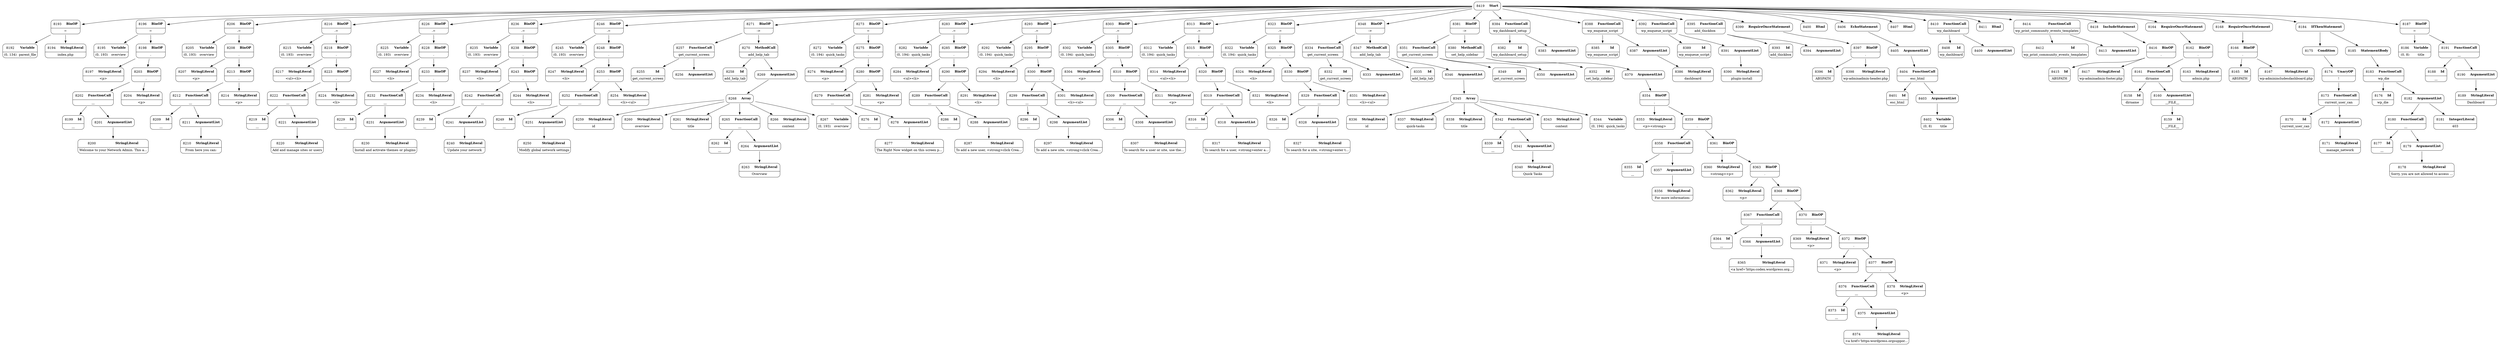digraph ast {
node [shape=none];
8192 [label=<<TABLE border='1' cellspacing='0' cellpadding='10' style='rounded' ><TR><TD border='0'>8192</TD><TD border='0'><B>Variable</B></TD></TR><HR/><TR><TD border='0' cellpadding='5'>(0, 134)</TD><TD border='0' cellpadding='5'>parent_file</TD></TR></TABLE>>];
8193 [label=<<TABLE border='1' cellspacing='0' cellpadding='10' style='rounded' ><TR><TD border='0'>8193</TD><TD border='0'><B>BinOP</B></TD></TR><HR/><TR><TD border='0' cellpadding='5' colspan='2'>=</TD></TR></TABLE>>];
8193 -> 8192 [weight=2];
8193 -> 8194 [weight=2];
8194 [label=<<TABLE border='1' cellspacing='0' cellpadding='10' style='rounded' ><TR><TD border='0'>8194</TD><TD border='0'><B>StringLiteral</B></TD></TR><HR/><TR><TD border='0' cellpadding='5' colspan='2'>index.php</TD></TR></TABLE>>];
8195 [label=<<TABLE border='1' cellspacing='0' cellpadding='10' style='rounded' ><TR><TD border='0'>8195</TD><TD border='0'><B>Variable</B></TD></TR><HR/><TR><TD border='0' cellpadding='5'>(0, 193)</TD><TD border='0' cellpadding='5'>overview</TD></TR></TABLE>>];
8196 [label=<<TABLE border='1' cellspacing='0' cellpadding='10' style='rounded' ><TR><TD border='0'>8196</TD><TD border='0'><B>BinOP</B></TD></TR><HR/><TR><TD border='0' cellpadding='5' colspan='2'>=</TD></TR></TABLE>>];
8196 -> 8195 [weight=2];
8196 -> 8198 [weight=2];
8197 [label=<<TABLE border='1' cellspacing='0' cellpadding='10' style='rounded' ><TR><TD border='0'>8197</TD><TD border='0'><B>StringLiteral</B></TD></TR><HR/><TR><TD border='0' cellpadding='5' colspan='2'>&lt;p&gt;</TD></TR></TABLE>>];
8198 [label=<<TABLE border='1' cellspacing='0' cellpadding='10' style='rounded' ><TR><TD border='0'>8198</TD><TD border='0'><B>BinOP</B></TD></TR><HR/><TR><TD border='0' cellpadding='5' colspan='2'>.</TD></TR></TABLE>>];
8198 -> 8197 [weight=2];
8198 -> 8203 [weight=2];
8199 [label=<<TABLE border='1' cellspacing='0' cellpadding='10' style='rounded' ><TR><TD border='0'>8199</TD><TD border='0'><B>Id</B></TD></TR><HR/><TR><TD border='0' cellpadding='5' colspan='2'>__</TD></TR></TABLE>>];
8200 [label=<<TABLE border='1' cellspacing='0' cellpadding='10' style='rounded' ><TR><TD border='0'>8200</TD><TD border='0'><B>StringLiteral</B></TD></TR><HR/><TR><TD border='0' cellpadding='5' colspan='2'>Welcome to your Network Admin. This a...</TD></TR></TABLE>>];
8201 [label=<<TABLE border='1' cellspacing='0' cellpadding='10' style='rounded' ><TR><TD border='0'>8201</TD><TD border='0'><B>ArgumentList</B></TD></TR></TABLE>>];
8201 -> 8200 [weight=2];
8202 [label=<<TABLE border='1' cellspacing='0' cellpadding='10' style='rounded' ><TR><TD border='0'>8202</TD><TD border='0'><B>FunctionCall</B></TD></TR><HR/><TR><TD border='0' cellpadding='5' colspan='2'>__</TD></TR></TABLE>>];
8202 -> 8199 [weight=2];
8202 -> 8201 [weight=2];
8203 [label=<<TABLE border='1' cellspacing='0' cellpadding='10' style='rounded' ><TR><TD border='0'>8203</TD><TD border='0'><B>BinOP</B></TD></TR><HR/><TR><TD border='0' cellpadding='5' colspan='2'>.</TD></TR></TABLE>>];
8203 -> 8202 [weight=2];
8203 -> 8204 [weight=2];
8204 [label=<<TABLE border='1' cellspacing='0' cellpadding='10' style='rounded' ><TR><TD border='0'>8204</TD><TD border='0'><B>StringLiteral</B></TD></TR><HR/><TR><TD border='0' cellpadding='5' colspan='2'>&lt;p&gt;</TD></TR></TABLE>>];
8205 [label=<<TABLE border='1' cellspacing='0' cellpadding='10' style='rounded' ><TR><TD border='0'>8205</TD><TD border='0'><B>Variable</B></TD></TR><HR/><TR><TD border='0' cellpadding='5'>(0, 193)</TD><TD border='0' cellpadding='5'>overview</TD></TR></TABLE>>];
8206 [label=<<TABLE border='1' cellspacing='0' cellpadding='10' style='rounded' ><TR><TD border='0'>8206</TD><TD border='0'><B>BinOP</B></TD></TR><HR/><TR><TD border='0' cellpadding='5' colspan='2'>.=</TD></TR></TABLE>>];
8206 -> 8205 [weight=2];
8206 -> 8208 [weight=2];
8207 [label=<<TABLE border='1' cellspacing='0' cellpadding='10' style='rounded' ><TR><TD border='0'>8207</TD><TD border='0'><B>StringLiteral</B></TD></TR><HR/><TR><TD border='0' cellpadding='5' colspan='2'>&lt;p&gt;</TD></TR></TABLE>>];
8208 [label=<<TABLE border='1' cellspacing='0' cellpadding='10' style='rounded' ><TR><TD border='0'>8208</TD><TD border='0'><B>BinOP</B></TD></TR><HR/><TR><TD border='0' cellpadding='5' colspan='2'>.</TD></TR></TABLE>>];
8208 -> 8207 [weight=2];
8208 -> 8213 [weight=2];
8209 [label=<<TABLE border='1' cellspacing='0' cellpadding='10' style='rounded' ><TR><TD border='0'>8209</TD><TD border='0'><B>Id</B></TD></TR><HR/><TR><TD border='0' cellpadding='5' colspan='2'>__</TD></TR></TABLE>>];
8210 [label=<<TABLE border='1' cellspacing='0' cellpadding='10' style='rounded' ><TR><TD border='0'>8210</TD><TD border='0'><B>StringLiteral</B></TD></TR><HR/><TR><TD border='0' cellpadding='5' colspan='2'>From here you can:</TD></TR></TABLE>>];
8211 [label=<<TABLE border='1' cellspacing='0' cellpadding='10' style='rounded' ><TR><TD border='0'>8211</TD><TD border='0'><B>ArgumentList</B></TD></TR></TABLE>>];
8211 -> 8210 [weight=2];
8212 [label=<<TABLE border='1' cellspacing='0' cellpadding='10' style='rounded' ><TR><TD border='0'>8212</TD><TD border='0'><B>FunctionCall</B></TD></TR><HR/><TR><TD border='0' cellpadding='5' colspan='2'>__</TD></TR></TABLE>>];
8212 -> 8209 [weight=2];
8212 -> 8211 [weight=2];
8213 [label=<<TABLE border='1' cellspacing='0' cellpadding='10' style='rounded' ><TR><TD border='0'>8213</TD><TD border='0'><B>BinOP</B></TD></TR><HR/><TR><TD border='0' cellpadding='5' colspan='2'>.</TD></TR></TABLE>>];
8213 -> 8212 [weight=2];
8213 -> 8214 [weight=2];
8214 [label=<<TABLE border='1' cellspacing='0' cellpadding='10' style='rounded' ><TR><TD border='0'>8214</TD><TD border='0'><B>StringLiteral</B></TD></TR><HR/><TR><TD border='0' cellpadding='5' colspan='2'>&lt;p&gt;</TD></TR></TABLE>>];
8215 [label=<<TABLE border='1' cellspacing='0' cellpadding='10' style='rounded' ><TR><TD border='0'>8215</TD><TD border='0'><B>Variable</B></TD></TR><HR/><TR><TD border='0' cellpadding='5'>(0, 193)</TD><TD border='0' cellpadding='5'>overview</TD></TR></TABLE>>];
8216 [label=<<TABLE border='1' cellspacing='0' cellpadding='10' style='rounded' ><TR><TD border='0'>8216</TD><TD border='0'><B>BinOP</B></TD></TR><HR/><TR><TD border='0' cellpadding='5' colspan='2'>.=</TD></TR></TABLE>>];
8216 -> 8215 [weight=2];
8216 -> 8218 [weight=2];
8217 [label=<<TABLE border='1' cellspacing='0' cellpadding='10' style='rounded' ><TR><TD border='0'>8217</TD><TD border='0'><B>StringLiteral</B></TD></TR><HR/><TR><TD border='0' cellpadding='5' colspan='2'>&lt;ul&gt;&lt;li&gt;</TD></TR></TABLE>>];
8218 [label=<<TABLE border='1' cellspacing='0' cellpadding='10' style='rounded' ><TR><TD border='0'>8218</TD><TD border='0'><B>BinOP</B></TD></TR><HR/><TR><TD border='0' cellpadding='5' colspan='2'>.</TD></TR></TABLE>>];
8218 -> 8217 [weight=2];
8218 -> 8223 [weight=2];
8219 [label=<<TABLE border='1' cellspacing='0' cellpadding='10' style='rounded' ><TR><TD border='0'>8219</TD><TD border='0'><B>Id</B></TD></TR><HR/><TR><TD border='0' cellpadding='5' colspan='2'>__</TD></TR></TABLE>>];
8220 [label=<<TABLE border='1' cellspacing='0' cellpadding='10' style='rounded' ><TR><TD border='0'>8220</TD><TD border='0'><B>StringLiteral</B></TD></TR><HR/><TR><TD border='0' cellpadding='5' colspan='2'>Add and manage sites or users</TD></TR></TABLE>>];
8221 [label=<<TABLE border='1' cellspacing='0' cellpadding='10' style='rounded' ><TR><TD border='0'>8221</TD><TD border='0'><B>ArgumentList</B></TD></TR></TABLE>>];
8221 -> 8220 [weight=2];
8222 [label=<<TABLE border='1' cellspacing='0' cellpadding='10' style='rounded' ><TR><TD border='0'>8222</TD><TD border='0'><B>FunctionCall</B></TD></TR><HR/><TR><TD border='0' cellpadding='5' colspan='2'>__</TD></TR></TABLE>>];
8222 -> 8219 [weight=2];
8222 -> 8221 [weight=2];
8223 [label=<<TABLE border='1' cellspacing='0' cellpadding='10' style='rounded' ><TR><TD border='0'>8223</TD><TD border='0'><B>BinOP</B></TD></TR><HR/><TR><TD border='0' cellpadding='5' colspan='2'>.</TD></TR></TABLE>>];
8223 -> 8222 [weight=2];
8223 -> 8224 [weight=2];
8224 [label=<<TABLE border='1' cellspacing='0' cellpadding='10' style='rounded' ><TR><TD border='0'>8224</TD><TD border='0'><B>StringLiteral</B></TD></TR><HR/><TR><TD border='0' cellpadding='5' colspan='2'>&lt;li&gt;</TD></TR></TABLE>>];
8225 [label=<<TABLE border='1' cellspacing='0' cellpadding='10' style='rounded' ><TR><TD border='0'>8225</TD><TD border='0'><B>Variable</B></TD></TR><HR/><TR><TD border='0' cellpadding='5'>(0, 193)</TD><TD border='0' cellpadding='5'>overview</TD></TR></TABLE>>];
8226 [label=<<TABLE border='1' cellspacing='0' cellpadding='10' style='rounded' ><TR><TD border='0'>8226</TD><TD border='0'><B>BinOP</B></TD></TR><HR/><TR><TD border='0' cellpadding='5' colspan='2'>.=</TD></TR></TABLE>>];
8226 -> 8225 [weight=2];
8226 -> 8228 [weight=2];
8227 [label=<<TABLE border='1' cellspacing='0' cellpadding='10' style='rounded' ><TR><TD border='0'>8227</TD><TD border='0'><B>StringLiteral</B></TD></TR><HR/><TR><TD border='0' cellpadding='5' colspan='2'>&lt;li&gt;</TD></TR></TABLE>>];
8228 [label=<<TABLE border='1' cellspacing='0' cellpadding='10' style='rounded' ><TR><TD border='0'>8228</TD><TD border='0'><B>BinOP</B></TD></TR><HR/><TR><TD border='0' cellpadding='5' colspan='2'>.</TD></TR></TABLE>>];
8228 -> 8227 [weight=2];
8228 -> 8233 [weight=2];
8229 [label=<<TABLE border='1' cellspacing='0' cellpadding='10' style='rounded' ><TR><TD border='0'>8229</TD><TD border='0'><B>Id</B></TD></TR><HR/><TR><TD border='0' cellpadding='5' colspan='2'>__</TD></TR></TABLE>>];
8230 [label=<<TABLE border='1' cellspacing='0' cellpadding='10' style='rounded' ><TR><TD border='0'>8230</TD><TD border='0'><B>StringLiteral</B></TD></TR><HR/><TR><TD border='0' cellpadding='5' colspan='2'>Install and activate themes or plugins</TD></TR></TABLE>>];
8231 [label=<<TABLE border='1' cellspacing='0' cellpadding='10' style='rounded' ><TR><TD border='0'>8231</TD><TD border='0'><B>ArgumentList</B></TD></TR></TABLE>>];
8231 -> 8230 [weight=2];
8232 [label=<<TABLE border='1' cellspacing='0' cellpadding='10' style='rounded' ><TR><TD border='0'>8232</TD><TD border='0'><B>FunctionCall</B></TD></TR><HR/><TR><TD border='0' cellpadding='5' colspan='2'>__</TD></TR></TABLE>>];
8232 -> 8229 [weight=2];
8232 -> 8231 [weight=2];
8233 [label=<<TABLE border='1' cellspacing='0' cellpadding='10' style='rounded' ><TR><TD border='0'>8233</TD><TD border='0'><B>BinOP</B></TD></TR><HR/><TR><TD border='0' cellpadding='5' colspan='2'>.</TD></TR></TABLE>>];
8233 -> 8232 [weight=2];
8233 -> 8234 [weight=2];
8234 [label=<<TABLE border='1' cellspacing='0' cellpadding='10' style='rounded' ><TR><TD border='0'>8234</TD><TD border='0'><B>StringLiteral</B></TD></TR><HR/><TR><TD border='0' cellpadding='5' colspan='2'>&lt;li&gt;</TD></TR></TABLE>>];
8235 [label=<<TABLE border='1' cellspacing='0' cellpadding='10' style='rounded' ><TR><TD border='0'>8235</TD><TD border='0'><B>Variable</B></TD></TR><HR/><TR><TD border='0' cellpadding='5'>(0, 193)</TD><TD border='0' cellpadding='5'>overview</TD></TR></TABLE>>];
8236 [label=<<TABLE border='1' cellspacing='0' cellpadding='10' style='rounded' ><TR><TD border='0'>8236</TD><TD border='0'><B>BinOP</B></TD></TR><HR/><TR><TD border='0' cellpadding='5' colspan='2'>.=</TD></TR></TABLE>>];
8236 -> 8235 [weight=2];
8236 -> 8238 [weight=2];
8237 [label=<<TABLE border='1' cellspacing='0' cellpadding='10' style='rounded' ><TR><TD border='0'>8237</TD><TD border='0'><B>StringLiteral</B></TD></TR><HR/><TR><TD border='0' cellpadding='5' colspan='2'>&lt;li&gt;</TD></TR></TABLE>>];
8238 [label=<<TABLE border='1' cellspacing='0' cellpadding='10' style='rounded' ><TR><TD border='0'>8238</TD><TD border='0'><B>BinOP</B></TD></TR><HR/><TR><TD border='0' cellpadding='5' colspan='2'>.</TD></TR></TABLE>>];
8238 -> 8237 [weight=2];
8238 -> 8243 [weight=2];
8239 [label=<<TABLE border='1' cellspacing='0' cellpadding='10' style='rounded' ><TR><TD border='0'>8239</TD><TD border='0'><B>Id</B></TD></TR><HR/><TR><TD border='0' cellpadding='5' colspan='2'>__</TD></TR></TABLE>>];
8240 [label=<<TABLE border='1' cellspacing='0' cellpadding='10' style='rounded' ><TR><TD border='0'>8240</TD><TD border='0'><B>StringLiteral</B></TD></TR><HR/><TR><TD border='0' cellpadding='5' colspan='2'>Update your network</TD></TR></TABLE>>];
8241 [label=<<TABLE border='1' cellspacing='0' cellpadding='10' style='rounded' ><TR><TD border='0'>8241</TD><TD border='0'><B>ArgumentList</B></TD></TR></TABLE>>];
8241 -> 8240 [weight=2];
8242 [label=<<TABLE border='1' cellspacing='0' cellpadding='10' style='rounded' ><TR><TD border='0'>8242</TD><TD border='0'><B>FunctionCall</B></TD></TR><HR/><TR><TD border='0' cellpadding='5' colspan='2'>__</TD></TR></TABLE>>];
8242 -> 8239 [weight=2];
8242 -> 8241 [weight=2];
8243 [label=<<TABLE border='1' cellspacing='0' cellpadding='10' style='rounded' ><TR><TD border='0'>8243</TD><TD border='0'><B>BinOP</B></TD></TR><HR/><TR><TD border='0' cellpadding='5' colspan='2'>.</TD></TR></TABLE>>];
8243 -> 8242 [weight=2];
8243 -> 8244 [weight=2];
8244 [label=<<TABLE border='1' cellspacing='0' cellpadding='10' style='rounded' ><TR><TD border='0'>8244</TD><TD border='0'><B>StringLiteral</B></TD></TR><HR/><TR><TD border='0' cellpadding='5' colspan='2'>&lt;li&gt;</TD></TR></TABLE>>];
8245 [label=<<TABLE border='1' cellspacing='0' cellpadding='10' style='rounded' ><TR><TD border='0'>8245</TD><TD border='0'><B>Variable</B></TD></TR><HR/><TR><TD border='0' cellpadding='5'>(0, 193)</TD><TD border='0' cellpadding='5'>overview</TD></TR></TABLE>>];
8246 [label=<<TABLE border='1' cellspacing='0' cellpadding='10' style='rounded' ><TR><TD border='0'>8246</TD><TD border='0'><B>BinOP</B></TD></TR><HR/><TR><TD border='0' cellpadding='5' colspan='2'>.=</TD></TR></TABLE>>];
8246 -> 8245 [weight=2];
8246 -> 8248 [weight=2];
8247 [label=<<TABLE border='1' cellspacing='0' cellpadding='10' style='rounded' ><TR><TD border='0'>8247</TD><TD border='0'><B>StringLiteral</B></TD></TR><HR/><TR><TD border='0' cellpadding='5' colspan='2'>&lt;li&gt;</TD></TR></TABLE>>];
8248 [label=<<TABLE border='1' cellspacing='0' cellpadding='10' style='rounded' ><TR><TD border='0'>8248</TD><TD border='0'><B>BinOP</B></TD></TR><HR/><TR><TD border='0' cellpadding='5' colspan='2'>.</TD></TR></TABLE>>];
8248 -> 8247 [weight=2];
8248 -> 8253 [weight=2];
8249 [label=<<TABLE border='1' cellspacing='0' cellpadding='10' style='rounded' ><TR><TD border='0'>8249</TD><TD border='0'><B>Id</B></TD></TR><HR/><TR><TD border='0' cellpadding='5' colspan='2'>__</TD></TR></TABLE>>];
8250 [label=<<TABLE border='1' cellspacing='0' cellpadding='10' style='rounded' ><TR><TD border='0'>8250</TD><TD border='0'><B>StringLiteral</B></TD></TR><HR/><TR><TD border='0' cellpadding='5' colspan='2'>Modify global network settings</TD></TR></TABLE>>];
8251 [label=<<TABLE border='1' cellspacing='0' cellpadding='10' style='rounded' ><TR><TD border='0'>8251</TD><TD border='0'><B>ArgumentList</B></TD></TR></TABLE>>];
8251 -> 8250 [weight=2];
8252 [label=<<TABLE border='1' cellspacing='0' cellpadding='10' style='rounded' ><TR><TD border='0'>8252</TD><TD border='0'><B>FunctionCall</B></TD></TR><HR/><TR><TD border='0' cellpadding='5' colspan='2'>__</TD></TR></TABLE>>];
8252 -> 8249 [weight=2];
8252 -> 8251 [weight=2];
8253 [label=<<TABLE border='1' cellspacing='0' cellpadding='10' style='rounded' ><TR><TD border='0'>8253</TD><TD border='0'><B>BinOP</B></TD></TR><HR/><TR><TD border='0' cellpadding='5' colspan='2'>.</TD></TR></TABLE>>];
8253 -> 8252 [weight=2];
8253 -> 8254 [weight=2];
8254 [label=<<TABLE border='1' cellspacing='0' cellpadding='10' style='rounded' ><TR><TD border='0'>8254</TD><TD border='0'><B>StringLiteral</B></TD></TR><HR/><TR><TD border='0' cellpadding='5' colspan='2'>&lt;li&gt;&lt;ul&gt;</TD></TR></TABLE>>];
8255 [label=<<TABLE border='1' cellspacing='0' cellpadding='10' style='rounded' ><TR><TD border='0'>8255</TD><TD border='0'><B>Id</B></TD></TR><HR/><TR><TD border='0' cellpadding='5' colspan='2'>get_current_screen</TD></TR></TABLE>>];
8256 [label=<<TABLE border='1' cellspacing='0' cellpadding='10' style='rounded' ><TR><TD border='0'>8256</TD><TD border='0'><B>ArgumentList</B></TD></TR></TABLE>>];
8257 [label=<<TABLE border='1' cellspacing='0' cellpadding='10' style='rounded' ><TR><TD border='0'>8257</TD><TD border='0'><B>FunctionCall</B></TD></TR><HR/><TR><TD border='0' cellpadding='5' colspan='2'>get_current_screen</TD></TR></TABLE>>];
8257 -> 8255 [weight=2];
8257 -> 8256 [weight=2];
8258 [label=<<TABLE border='1' cellspacing='0' cellpadding='10' style='rounded' ><TR><TD border='0'>8258</TD><TD border='0'><B>Id</B></TD></TR><HR/><TR><TD border='0' cellpadding='5' colspan='2'>add_help_tab</TD></TR></TABLE>>];
8259 [label=<<TABLE border='1' cellspacing='0' cellpadding='10' style='rounded' ><TR><TD border='0'>8259</TD><TD border='0'><B>StringLiteral</B></TD></TR><HR/><TR><TD border='0' cellpadding='5' colspan='2'>id</TD></TR></TABLE>>];
8260 [label=<<TABLE border='1' cellspacing='0' cellpadding='10' style='rounded' ><TR><TD border='0'>8260</TD><TD border='0'><B>StringLiteral</B></TD></TR><HR/><TR><TD border='0' cellpadding='5' colspan='2'>overview</TD></TR></TABLE>>];
8261 [label=<<TABLE border='1' cellspacing='0' cellpadding='10' style='rounded' ><TR><TD border='0'>8261</TD><TD border='0'><B>StringLiteral</B></TD></TR><HR/><TR><TD border='0' cellpadding='5' colspan='2'>title</TD></TR></TABLE>>];
8262 [label=<<TABLE border='1' cellspacing='0' cellpadding='10' style='rounded' ><TR><TD border='0'>8262</TD><TD border='0'><B>Id</B></TD></TR><HR/><TR><TD border='0' cellpadding='5' colspan='2'>__</TD></TR></TABLE>>];
8263 [label=<<TABLE border='1' cellspacing='0' cellpadding='10' style='rounded' ><TR><TD border='0'>8263</TD><TD border='0'><B>StringLiteral</B></TD></TR><HR/><TR><TD border='0' cellpadding='5' colspan='2'>Overview</TD></TR></TABLE>>];
8264 [label=<<TABLE border='1' cellspacing='0' cellpadding='10' style='rounded' ><TR><TD border='0'>8264</TD><TD border='0'><B>ArgumentList</B></TD></TR></TABLE>>];
8264 -> 8263 [weight=2];
8265 [label=<<TABLE border='1' cellspacing='0' cellpadding='10' style='rounded' ><TR><TD border='0'>8265</TD><TD border='0'><B>FunctionCall</B></TD></TR><HR/><TR><TD border='0' cellpadding='5' colspan='2'>__</TD></TR></TABLE>>];
8265 -> 8262 [weight=2];
8265 -> 8264 [weight=2];
8266 [label=<<TABLE border='1' cellspacing='0' cellpadding='10' style='rounded' ><TR><TD border='0'>8266</TD><TD border='0'><B>StringLiteral</B></TD></TR><HR/><TR><TD border='0' cellpadding='5' colspan='2'>content</TD></TR></TABLE>>];
8267 [label=<<TABLE border='1' cellspacing='0' cellpadding='10' style='rounded' ><TR><TD border='0'>8267</TD><TD border='0'><B>Variable</B></TD></TR><HR/><TR><TD border='0' cellpadding='5'>(0, 193)</TD><TD border='0' cellpadding='5'>overview</TD></TR></TABLE>>];
8268 [label=<<TABLE border='1' cellspacing='0' cellpadding='10' style='rounded' ><TR><TD border='0'>8268</TD><TD border='0'><B>Array</B></TD></TR></TABLE>>];
8268 -> 8259 [weight=2];
8268 -> 8260 [weight=2];
8268 -> 8261 [weight=2];
8268 -> 8265 [weight=2];
8268 -> 8266 [weight=2];
8268 -> 8267 [weight=2];
8269 [label=<<TABLE border='1' cellspacing='0' cellpadding='10' style='rounded' ><TR><TD border='0'>8269</TD><TD border='0'><B>ArgumentList</B></TD></TR></TABLE>>];
8269 -> 8268 [weight=2];
8270 [label=<<TABLE border='1' cellspacing='0' cellpadding='10' style='rounded' ><TR><TD border='0'>8270</TD><TD border='0'><B>MethodCall</B></TD></TR><HR/><TR><TD border='0' cellpadding='5' colspan='2'>add_help_tab</TD></TR></TABLE>>];
8270 -> 8258 [weight=2];
8270 -> 8269 [weight=2];
8271 [label=<<TABLE border='1' cellspacing='0' cellpadding='10' style='rounded' ><TR><TD border='0'>8271</TD><TD border='0'><B>BinOP</B></TD></TR><HR/><TR><TD border='0' cellpadding='5' colspan='2'>-&gt;</TD></TR></TABLE>>];
8271 -> 8257 [weight=2];
8271 -> 8270 [weight=2];
8272 [label=<<TABLE border='1' cellspacing='0' cellpadding='10' style='rounded' ><TR><TD border='0'>8272</TD><TD border='0'><B>Variable</B></TD></TR><HR/><TR><TD border='0' cellpadding='5'>(0, 194)</TD><TD border='0' cellpadding='5'>quick_tasks</TD></TR></TABLE>>];
8273 [label=<<TABLE border='1' cellspacing='0' cellpadding='10' style='rounded' ><TR><TD border='0'>8273</TD><TD border='0'><B>BinOP</B></TD></TR><HR/><TR><TD border='0' cellpadding='5' colspan='2'>=</TD></TR></TABLE>>];
8273 -> 8272 [weight=2];
8273 -> 8275 [weight=2];
8274 [label=<<TABLE border='1' cellspacing='0' cellpadding='10' style='rounded' ><TR><TD border='0'>8274</TD><TD border='0'><B>StringLiteral</B></TD></TR><HR/><TR><TD border='0' cellpadding='5' colspan='2'>&lt;p&gt;</TD></TR></TABLE>>];
8275 [label=<<TABLE border='1' cellspacing='0' cellpadding='10' style='rounded' ><TR><TD border='0'>8275</TD><TD border='0'><B>BinOP</B></TD></TR><HR/><TR><TD border='0' cellpadding='5' colspan='2'>.</TD></TR></TABLE>>];
8275 -> 8274 [weight=2];
8275 -> 8280 [weight=2];
8276 [label=<<TABLE border='1' cellspacing='0' cellpadding='10' style='rounded' ><TR><TD border='0'>8276</TD><TD border='0'><B>Id</B></TD></TR><HR/><TR><TD border='0' cellpadding='5' colspan='2'>__</TD></TR></TABLE>>];
8277 [label=<<TABLE border='1' cellspacing='0' cellpadding='10' style='rounded' ><TR><TD border='0'>8277</TD><TD border='0'><B>StringLiteral</B></TD></TR><HR/><TR><TD border='0' cellpadding='5' colspan='2'>The Right Now widget on this screen p...</TD></TR></TABLE>>];
8278 [label=<<TABLE border='1' cellspacing='0' cellpadding='10' style='rounded' ><TR><TD border='0'>8278</TD><TD border='0'><B>ArgumentList</B></TD></TR></TABLE>>];
8278 -> 8277 [weight=2];
8279 [label=<<TABLE border='1' cellspacing='0' cellpadding='10' style='rounded' ><TR><TD border='0'>8279</TD><TD border='0'><B>FunctionCall</B></TD></TR><HR/><TR><TD border='0' cellpadding='5' colspan='2'>__</TD></TR></TABLE>>];
8279 -> 8276 [weight=2];
8279 -> 8278 [weight=2];
8280 [label=<<TABLE border='1' cellspacing='0' cellpadding='10' style='rounded' ><TR><TD border='0'>8280</TD><TD border='0'><B>BinOP</B></TD></TR><HR/><TR><TD border='0' cellpadding='5' colspan='2'>.</TD></TR></TABLE>>];
8280 -> 8279 [weight=2];
8280 -> 8281 [weight=2];
8281 [label=<<TABLE border='1' cellspacing='0' cellpadding='10' style='rounded' ><TR><TD border='0'>8281</TD><TD border='0'><B>StringLiteral</B></TD></TR><HR/><TR><TD border='0' cellpadding='5' colspan='2'>&lt;p&gt;</TD></TR></TABLE>>];
8282 [label=<<TABLE border='1' cellspacing='0' cellpadding='10' style='rounded' ><TR><TD border='0'>8282</TD><TD border='0'><B>Variable</B></TD></TR><HR/><TR><TD border='0' cellpadding='5'>(0, 194)</TD><TD border='0' cellpadding='5'>quick_tasks</TD></TR></TABLE>>];
8283 [label=<<TABLE border='1' cellspacing='0' cellpadding='10' style='rounded' ><TR><TD border='0'>8283</TD><TD border='0'><B>BinOP</B></TD></TR><HR/><TR><TD border='0' cellpadding='5' colspan='2'>.=</TD></TR></TABLE>>];
8283 -> 8282 [weight=2];
8283 -> 8285 [weight=2];
8284 [label=<<TABLE border='1' cellspacing='0' cellpadding='10' style='rounded' ><TR><TD border='0'>8284</TD><TD border='0'><B>StringLiteral</B></TD></TR><HR/><TR><TD border='0' cellpadding='5' colspan='2'>&lt;ul&gt;&lt;li&gt;</TD></TR></TABLE>>];
8285 [label=<<TABLE border='1' cellspacing='0' cellpadding='10' style='rounded' ><TR><TD border='0'>8285</TD><TD border='0'><B>BinOP</B></TD></TR><HR/><TR><TD border='0' cellpadding='5' colspan='2'>.</TD></TR></TABLE>>];
8285 -> 8284 [weight=2];
8285 -> 8290 [weight=2];
8286 [label=<<TABLE border='1' cellspacing='0' cellpadding='10' style='rounded' ><TR><TD border='0'>8286</TD><TD border='0'><B>Id</B></TD></TR><HR/><TR><TD border='0' cellpadding='5' colspan='2'>__</TD></TR></TABLE>>];
8287 [label=<<TABLE border='1' cellspacing='0' cellpadding='10' style='rounded' ><TR><TD border='0'>8287</TD><TD border='0'><B>StringLiteral</B></TD></TR><HR/><TR><TD border='0' cellpadding='5' colspan='2'>To add a new user, &lt;strong&gt;click Crea...</TD></TR></TABLE>>];
8288 [label=<<TABLE border='1' cellspacing='0' cellpadding='10' style='rounded' ><TR><TD border='0'>8288</TD><TD border='0'><B>ArgumentList</B></TD></TR></TABLE>>];
8288 -> 8287 [weight=2];
8289 [label=<<TABLE border='1' cellspacing='0' cellpadding='10' style='rounded' ><TR><TD border='0'>8289</TD><TD border='0'><B>FunctionCall</B></TD></TR><HR/><TR><TD border='0' cellpadding='5' colspan='2'>__</TD></TR></TABLE>>];
8289 -> 8286 [weight=2];
8289 -> 8288 [weight=2];
8290 [label=<<TABLE border='1' cellspacing='0' cellpadding='10' style='rounded' ><TR><TD border='0'>8290</TD><TD border='0'><B>BinOP</B></TD></TR><HR/><TR><TD border='0' cellpadding='5' colspan='2'>.</TD></TR></TABLE>>];
8290 -> 8289 [weight=2];
8290 -> 8291 [weight=2];
8291 [label=<<TABLE border='1' cellspacing='0' cellpadding='10' style='rounded' ><TR><TD border='0'>8291</TD><TD border='0'><B>StringLiteral</B></TD></TR><HR/><TR><TD border='0' cellpadding='5' colspan='2'>&lt;li&gt;</TD></TR></TABLE>>];
8292 [label=<<TABLE border='1' cellspacing='0' cellpadding='10' style='rounded' ><TR><TD border='0'>8292</TD><TD border='0'><B>Variable</B></TD></TR><HR/><TR><TD border='0' cellpadding='5'>(0, 194)</TD><TD border='0' cellpadding='5'>quick_tasks</TD></TR></TABLE>>];
8293 [label=<<TABLE border='1' cellspacing='0' cellpadding='10' style='rounded' ><TR><TD border='0'>8293</TD><TD border='0'><B>BinOP</B></TD></TR><HR/><TR><TD border='0' cellpadding='5' colspan='2'>.=</TD></TR></TABLE>>];
8293 -> 8292 [weight=2];
8293 -> 8295 [weight=2];
8294 [label=<<TABLE border='1' cellspacing='0' cellpadding='10' style='rounded' ><TR><TD border='0'>8294</TD><TD border='0'><B>StringLiteral</B></TD></TR><HR/><TR><TD border='0' cellpadding='5' colspan='2'>&lt;li&gt;</TD></TR></TABLE>>];
8295 [label=<<TABLE border='1' cellspacing='0' cellpadding='10' style='rounded' ><TR><TD border='0'>8295</TD><TD border='0'><B>BinOP</B></TD></TR><HR/><TR><TD border='0' cellpadding='5' colspan='2'>.</TD></TR></TABLE>>];
8295 -> 8294 [weight=2];
8295 -> 8300 [weight=2];
8296 [label=<<TABLE border='1' cellspacing='0' cellpadding='10' style='rounded' ><TR><TD border='0'>8296</TD><TD border='0'><B>Id</B></TD></TR><HR/><TR><TD border='0' cellpadding='5' colspan='2'>__</TD></TR></TABLE>>];
8297 [label=<<TABLE border='1' cellspacing='0' cellpadding='10' style='rounded' ><TR><TD border='0'>8297</TD><TD border='0'><B>StringLiteral</B></TD></TR><HR/><TR><TD border='0' cellpadding='5' colspan='2'>To add a new site, &lt;strong&gt;click Crea...</TD></TR></TABLE>>];
8298 [label=<<TABLE border='1' cellspacing='0' cellpadding='10' style='rounded' ><TR><TD border='0'>8298</TD><TD border='0'><B>ArgumentList</B></TD></TR></TABLE>>];
8298 -> 8297 [weight=2];
8299 [label=<<TABLE border='1' cellspacing='0' cellpadding='10' style='rounded' ><TR><TD border='0'>8299</TD><TD border='0'><B>FunctionCall</B></TD></TR><HR/><TR><TD border='0' cellpadding='5' colspan='2'>__</TD></TR></TABLE>>];
8299 -> 8296 [weight=2];
8299 -> 8298 [weight=2];
8300 [label=<<TABLE border='1' cellspacing='0' cellpadding='10' style='rounded' ><TR><TD border='0'>8300</TD><TD border='0'><B>BinOP</B></TD></TR><HR/><TR><TD border='0' cellpadding='5' colspan='2'>.</TD></TR></TABLE>>];
8300 -> 8299 [weight=2];
8300 -> 8301 [weight=2];
8301 [label=<<TABLE border='1' cellspacing='0' cellpadding='10' style='rounded' ><TR><TD border='0'>8301</TD><TD border='0'><B>StringLiteral</B></TD></TR><HR/><TR><TD border='0' cellpadding='5' colspan='2'>&lt;li&gt;&lt;ul&gt;</TD></TR></TABLE>>];
8302 [label=<<TABLE border='1' cellspacing='0' cellpadding='10' style='rounded' ><TR><TD border='0'>8302</TD><TD border='0'><B>Variable</B></TD></TR><HR/><TR><TD border='0' cellpadding='5'>(0, 194)</TD><TD border='0' cellpadding='5'>quick_tasks</TD></TR></TABLE>>];
8303 [label=<<TABLE border='1' cellspacing='0' cellpadding='10' style='rounded' ><TR><TD border='0'>8303</TD><TD border='0'><B>BinOP</B></TD></TR><HR/><TR><TD border='0' cellpadding='5' colspan='2'>.=</TD></TR></TABLE>>];
8303 -> 8302 [weight=2];
8303 -> 8305 [weight=2];
8304 [label=<<TABLE border='1' cellspacing='0' cellpadding='10' style='rounded' ><TR><TD border='0'>8304</TD><TD border='0'><B>StringLiteral</B></TD></TR><HR/><TR><TD border='0' cellpadding='5' colspan='2'>&lt;p&gt;</TD></TR></TABLE>>];
8305 [label=<<TABLE border='1' cellspacing='0' cellpadding='10' style='rounded' ><TR><TD border='0'>8305</TD><TD border='0'><B>BinOP</B></TD></TR><HR/><TR><TD border='0' cellpadding='5' colspan='2'>.</TD></TR></TABLE>>];
8305 -> 8304 [weight=2];
8305 -> 8310 [weight=2];
8306 [label=<<TABLE border='1' cellspacing='0' cellpadding='10' style='rounded' ><TR><TD border='0'>8306</TD><TD border='0'><B>Id</B></TD></TR><HR/><TR><TD border='0' cellpadding='5' colspan='2'>__</TD></TR></TABLE>>];
8307 [label=<<TABLE border='1' cellspacing='0' cellpadding='10' style='rounded' ><TR><TD border='0'>8307</TD><TD border='0'><B>StringLiteral</B></TD></TR><HR/><TR><TD border='0' cellpadding='5' colspan='2'>To search for a user or site, use the...</TD></TR></TABLE>>];
8308 [label=<<TABLE border='1' cellspacing='0' cellpadding='10' style='rounded' ><TR><TD border='0'>8308</TD><TD border='0'><B>ArgumentList</B></TD></TR></TABLE>>];
8308 -> 8307 [weight=2];
8309 [label=<<TABLE border='1' cellspacing='0' cellpadding='10' style='rounded' ><TR><TD border='0'>8309</TD><TD border='0'><B>FunctionCall</B></TD></TR><HR/><TR><TD border='0' cellpadding='5' colspan='2'>__</TD></TR></TABLE>>];
8309 -> 8306 [weight=2];
8309 -> 8308 [weight=2];
8310 [label=<<TABLE border='1' cellspacing='0' cellpadding='10' style='rounded' ><TR><TD border='0'>8310</TD><TD border='0'><B>BinOP</B></TD></TR><HR/><TR><TD border='0' cellpadding='5' colspan='2'>.</TD></TR></TABLE>>];
8310 -> 8309 [weight=2];
8310 -> 8311 [weight=2];
8311 [label=<<TABLE border='1' cellspacing='0' cellpadding='10' style='rounded' ><TR><TD border='0'>8311</TD><TD border='0'><B>StringLiteral</B></TD></TR><HR/><TR><TD border='0' cellpadding='5' colspan='2'>&lt;p&gt;</TD></TR></TABLE>>];
8312 [label=<<TABLE border='1' cellspacing='0' cellpadding='10' style='rounded' ><TR><TD border='0'>8312</TD><TD border='0'><B>Variable</B></TD></TR><HR/><TR><TD border='0' cellpadding='5'>(0, 194)</TD><TD border='0' cellpadding='5'>quick_tasks</TD></TR></TABLE>>];
8313 [label=<<TABLE border='1' cellspacing='0' cellpadding='10' style='rounded' ><TR><TD border='0'>8313</TD><TD border='0'><B>BinOP</B></TD></TR><HR/><TR><TD border='0' cellpadding='5' colspan='2'>.=</TD></TR></TABLE>>];
8313 -> 8312 [weight=2];
8313 -> 8315 [weight=2];
8314 [label=<<TABLE border='1' cellspacing='0' cellpadding='10' style='rounded' ><TR><TD border='0'>8314</TD><TD border='0'><B>StringLiteral</B></TD></TR><HR/><TR><TD border='0' cellpadding='5' colspan='2'>&lt;ul&gt;&lt;li&gt;</TD></TR></TABLE>>];
8315 [label=<<TABLE border='1' cellspacing='0' cellpadding='10' style='rounded' ><TR><TD border='0'>8315</TD><TD border='0'><B>BinOP</B></TD></TR><HR/><TR><TD border='0' cellpadding='5' colspan='2'>.</TD></TR></TABLE>>];
8315 -> 8314 [weight=2];
8315 -> 8320 [weight=2];
8316 [label=<<TABLE border='1' cellspacing='0' cellpadding='10' style='rounded' ><TR><TD border='0'>8316</TD><TD border='0'><B>Id</B></TD></TR><HR/><TR><TD border='0' cellpadding='5' colspan='2'>__</TD></TR></TABLE>>];
8317 [label=<<TABLE border='1' cellspacing='0' cellpadding='10' style='rounded' ><TR><TD border='0'>8317</TD><TD border='0'><B>StringLiteral</B></TD></TR><HR/><TR><TD border='0' cellpadding='5' colspan='2'>To search for a user, &lt;strong&gt;enter a...</TD></TR></TABLE>>];
8318 [label=<<TABLE border='1' cellspacing='0' cellpadding='10' style='rounded' ><TR><TD border='0'>8318</TD><TD border='0'><B>ArgumentList</B></TD></TR></TABLE>>];
8318 -> 8317 [weight=2];
8319 [label=<<TABLE border='1' cellspacing='0' cellpadding='10' style='rounded' ><TR><TD border='0'>8319</TD><TD border='0'><B>FunctionCall</B></TD></TR><HR/><TR><TD border='0' cellpadding='5' colspan='2'>__</TD></TR></TABLE>>];
8319 -> 8316 [weight=2];
8319 -> 8318 [weight=2];
8320 [label=<<TABLE border='1' cellspacing='0' cellpadding='10' style='rounded' ><TR><TD border='0'>8320</TD><TD border='0'><B>BinOP</B></TD></TR><HR/><TR><TD border='0' cellpadding='5' colspan='2'>.</TD></TR></TABLE>>];
8320 -> 8319 [weight=2];
8320 -> 8321 [weight=2];
8321 [label=<<TABLE border='1' cellspacing='0' cellpadding='10' style='rounded' ><TR><TD border='0'>8321</TD><TD border='0'><B>StringLiteral</B></TD></TR><HR/><TR><TD border='0' cellpadding='5' colspan='2'>&lt;li&gt;</TD></TR></TABLE>>];
8322 [label=<<TABLE border='1' cellspacing='0' cellpadding='10' style='rounded' ><TR><TD border='0'>8322</TD><TD border='0'><B>Variable</B></TD></TR><HR/><TR><TD border='0' cellpadding='5'>(0, 194)</TD><TD border='0' cellpadding='5'>quick_tasks</TD></TR></TABLE>>];
8323 [label=<<TABLE border='1' cellspacing='0' cellpadding='10' style='rounded' ><TR><TD border='0'>8323</TD><TD border='0'><B>BinOP</B></TD></TR><HR/><TR><TD border='0' cellpadding='5' colspan='2'>.=</TD></TR></TABLE>>];
8323 -> 8322 [weight=2];
8323 -> 8325 [weight=2];
8324 [label=<<TABLE border='1' cellspacing='0' cellpadding='10' style='rounded' ><TR><TD border='0'>8324</TD><TD border='0'><B>StringLiteral</B></TD></TR><HR/><TR><TD border='0' cellpadding='5' colspan='2'>&lt;li&gt;</TD></TR></TABLE>>];
8325 [label=<<TABLE border='1' cellspacing='0' cellpadding='10' style='rounded' ><TR><TD border='0'>8325</TD><TD border='0'><B>BinOP</B></TD></TR><HR/><TR><TD border='0' cellpadding='5' colspan='2'>.</TD></TR></TABLE>>];
8325 -> 8324 [weight=2];
8325 -> 8330 [weight=2];
8326 [label=<<TABLE border='1' cellspacing='0' cellpadding='10' style='rounded' ><TR><TD border='0'>8326</TD><TD border='0'><B>Id</B></TD></TR><HR/><TR><TD border='0' cellpadding='5' colspan='2'>__</TD></TR></TABLE>>];
8327 [label=<<TABLE border='1' cellspacing='0' cellpadding='10' style='rounded' ><TR><TD border='0'>8327</TD><TD border='0'><B>StringLiteral</B></TD></TR><HR/><TR><TD border='0' cellpadding='5' colspan='2'>To search for a site, &lt;strong&gt;enter t...</TD></TR></TABLE>>];
8328 [label=<<TABLE border='1' cellspacing='0' cellpadding='10' style='rounded' ><TR><TD border='0'>8328</TD><TD border='0'><B>ArgumentList</B></TD></TR></TABLE>>];
8328 -> 8327 [weight=2];
8329 [label=<<TABLE border='1' cellspacing='0' cellpadding='10' style='rounded' ><TR><TD border='0'>8329</TD><TD border='0'><B>FunctionCall</B></TD></TR><HR/><TR><TD border='0' cellpadding='5' colspan='2'>__</TD></TR></TABLE>>];
8329 -> 8326 [weight=2];
8329 -> 8328 [weight=2];
8330 [label=<<TABLE border='1' cellspacing='0' cellpadding='10' style='rounded' ><TR><TD border='0'>8330</TD><TD border='0'><B>BinOP</B></TD></TR><HR/><TR><TD border='0' cellpadding='5' colspan='2'>.</TD></TR></TABLE>>];
8330 -> 8329 [weight=2];
8330 -> 8331 [weight=2];
8331 [label=<<TABLE border='1' cellspacing='0' cellpadding='10' style='rounded' ><TR><TD border='0'>8331</TD><TD border='0'><B>StringLiteral</B></TD></TR><HR/><TR><TD border='0' cellpadding='5' colspan='2'>&lt;li&gt;&lt;ul&gt;</TD></TR></TABLE>>];
8332 [label=<<TABLE border='1' cellspacing='0' cellpadding='10' style='rounded' ><TR><TD border='0'>8332</TD><TD border='0'><B>Id</B></TD></TR><HR/><TR><TD border='0' cellpadding='5' colspan='2'>get_current_screen</TD></TR></TABLE>>];
8333 [label=<<TABLE border='1' cellspacing='0' cellpadding='10' style='rounded' ><TR><TD border='0'>8333</TD><TD border='0'><B>ArgumentList</B></TD></TR></TABLE>>];
8334 [label=<<TABLE border='1' cellspacing='0' cellpadding='10' style='rounded' ><TR><TD border='0'>8334</TD><TD border='0'><B>FunctionCall</B></TD></TR><HR/><TR><TD border='0' cellpadding='5' colspan='2'>get_current_screen</TD></TR></TABLE>>];
8334 -> 8332 [weight=2];
8334 -> 8333 [weight=2];
8335 [label=<<TABLE border='1' cellspacing='0' cellpadding='10' style='rounded' ><TR><TD border='0'>8335</TD><TD border='0'><B>Id</B></TD></TR><HR/><TR><TD border='0' cellpadding='5' colspan='2'>add_help_tab</TD></TR></TABLE>>];
8336 [label=<<TABLE border='1' cellspacing='0' cellpadding='10' style='rounded' ><TR><TD border='0'>8336</TD><TD border='0'><B>StringLiteral</B></TD></TR><HR/><TR><TD border='0' cellpadding='5' colspan='2'>id</TD></TR></TABLE>>];
8337 [label=<<TABLE border='1' cellspacing='0' cellpadding='10' style='rounded' ><TR><TD border='0'>8337</TD><TD border='0'><B>StringLiteral</B></TD></TR><HR/><TR><TD border='0' cellpadding='5' colspan='2'>quick-tasks</TD></TR></TABLE>>];
8338 [label=<<TABLE border='1' cellspacing='0' cellpadding='10' style='rounded' ><TR><TD border='0'>8338</TD><TD border='0'><B>StringLiteral</B></TD></TR><HR/><TR><TD border='0' cellpadding='5' colspan='2'>title</TD></TR></TABLE>>];
8339 [label=<<TABLE border='1' cellspacing='0' cellpadding='10' style='rounded' ><TR><TD border='0'>8339</TD><TD border='0'><B>Id</B></TD></TR><HR/><TR><TD border='0' cellpadding='5' colspan='2'>__</TD></TR></TABLE>>];
8340 [label=<<TABLE border='1' cellspacing='0' cellpadding='10' style='rounded' ><TR><TD border='0'>8340</TD><TD border='0'><B>StringLiteral</B></TD></TR><HR/><TR><TD border='0' cellpadding='5' colspan='2'>Quick Tasks</TD></TR></TABLE>>];
8341 [label=<<TABLE border='1' cellspacing='0' cellpadding='10' style='rounded' ><TR><TD border='0'>8341</TD><TD border='0'><B>ArgumentList</B></TD></TR></TABLE>>];
8341 -> 8340 [weight=2];
8342 [label=<<TABLE border='1' cellspacing='0' cellpadding='10' style='rounded' ><TR><TD border='0'>8342</TD><TD border='0'><B>FunctionCall</B></TD></TR><HR/><TR><TD border='0' cellpadding='5' colspan='2'>__</TD></TR></TABLE>>];
8342 -> 8339 [weight=2];
8342 -> 8341 [weight=2];
8343 [label=<<TABLE border='1' cellspacing='0' cellpadding='10' style='rounded' ><TR><TD border='0'>8343</TD><TD border='0'><B>StringLiteral</B></TD></TR><HR/><TR><TD border='0' cellpadding='5' colspan='2'>content</TD></TR></TABLE>>];
8344 [label=<<TABLE border='1' cellspacing='0' cellpadding='10' style='rounded' ><TR><TD border='0'>8344</TD><TD border='0'><B>Variable</B></TD></TR><HR/><TR><TD border='0' cellpadding='5'>(0, 194)</TD><TD border='0' cellpadding='5'>quick_tasks</TD></TR></TABLE>>];
8345 [label=<<TABLE border='1' cellspacing='0' cellpadding='10' style='rounded' ><TR><TD border='0'>8345</TD><TD border='0'><B>Array</B></TD></TR></TABLE>>];
8345 -> 8336 [weight=2];
8345 -> 8337 [weight=2];
8345 -> 8338 [weight=2];
8345 -> 8342 [weight=2];
8345 -> 8343 [weight=2];
8345 -> 8344 [weight=2];
8346 [label=<<TABLE border='1' cellspacing='0' cellpadding='10' style='rounded' ><TR><TD border='0'>8346</TD><TD border='0'><B>ArgumentList</B></TD></TR></TABLE>>];
8346 -> 8345 [weight=2];
8347 [label=<<TABLE border='1' cellspacing='0' cellpadding='10' style='rounded' ><TR><TD border='0'>8347</TD><TD border='0'><B>MethodCall</B></TD></TR><HR/><TR><TD border='0' cellpadding='5' colspan='2'>add_help_tab</TD></TR></TABLE>>];
8347 -> 8335 [weight=2];
8347 -> 8346 [weight=2];
8348 [label=<<TABLE border='1' cellspacing='0' cellpadding='10' style='rounded' ><TR><TD border='0'>8348</TD><TD border='0'><B>BinOP</B></TD></TR><HR/><TR><TD border='0' cellpadding='5' colspan='2'>-&gt;</TD></TR></TABLE>>];
8348 -> 8334 [weight=2];
8348 -> 8347 [weight=2];
8349 [label=<<TABLE border='1' cellspacing='0' cellpadding='10' style='rounded' ><TR><TD border='0'>8349</TD><TD border='0'><B>Id</B></TD></TR><HR/><TR><TD border='0' cellpadding='5' colspan='2'>get_current_screen</TD></TR></TABLE>>];
8350 [label=<<TABLE border='1' cellspacing='0' cellpadding='10' style='rounded' ><TR><TD border='0'>8350</TD><TD border='0'><B>ArgumentList</B></TD></TR></TABLE>>];
8351 [label=<<TABLE border='1' cellspacing='0' cellpadding='10' style='rounded' ><TR><TD border='0'>8351</TD><TD border='0'><B>FunctionCall</B></TD></TR><HR/><TR><TD border='0' cellpadding='5' colspan='2'>get_current_screen</TD></TR></TABLE>>];
8351 -> 8349 [weight=2];
8351 -> 8350 [weight=2];
8352 [label=<<TABLE border='1' cellspacing='0' cellpadding='10' style='rounded' ><TR><TD border='0'>8352</TD><TD border='0'><B>Id</B></TD></TR><HR/><TR><TD border='0' cellpadding='5' colspan='2'>set_help_sidebar</TD></TR></TABLE>>];
8353 [label=<<TABLE border='1' cellspacing='0' cellpadding='10' style='rounded' ><TR><TD border='0'>8353</TD><TD border='0'><B>StringLiteral</B></TD></TR><HR/><TR><TD border='0' cellpadding='5' colspan='2'>&lt;p&gt;&lt;strong&gt;</TD></TR></TABLE>>];
8354 [label=<<TABLE border='1' cellspacing='0' cellpadding='10' style='rounded' ><TR><TD border='0'>8354</TD><TD border='0'><B>BinOP</B></TD></TR><HR/><TR><TD border='0' cellpadding='5' colspan='2'>.</TD></TR></TABLE>>];
8354 -> 8353 [weight=2];
8354 -> 8359 [weight=2];
8355 [label=<<TABLE border='1' cellspacing='0' cellpadding='10' style='rounded' ><TR><TD border='0'>8355</TD><TD border='0'><B>Id</B></TD></TR><HR/><TR><TD border='0' cellpadding='5' colspan='2'>__</TD></TR></TABLE>>];
8356 [label=<<TABLE border='1' cellspacing='0' cellpadding='10' style='rounded' ><TR><TD border='0'>8356</TD><TD border='0'><B>StringLiteral</B></TD></TR><HR/><TR><TD border='0' cellpadding='5' colspan='2'>For more information:</TD></TR></TABLE>>];
8357 [label=<<TABLE border='1' cellspacing='0' cellpadding='10' style='rounded' ><TR><TD border='0'>8357</TD><TD border='0'><B>ArgumentList</B></TD></TR></TABLE>>];
8357 -> 8356 [weight=2];
8358 [label=<<TABLE border='1' cellspacing='0' cellpadding='10' style='rounded' ><TR><TD border='0'>8358</TD><TD border='0'><B>FunctionCall</B></TD></TR><HR/><TR><TD border='0' cellpadding='5' colspan='2'>__</TD></TR></TABLE>>];
8358 -> 8355 [weight=2];
8358 -> 8357 [weight=2];
8359 [label=<<TABLE border='1' cellspacing='0' cellpadding='10' style='rounded' ><TR><TD border='0'>8359</TD><TD border='0'><B>BinOP</B></TD></TR><HR/><TR><TD border='0' cellpadding='5' colspan='2'>.</TD></TR></TABLE>>];
8359 -> 8358 [weight=2];
8359 -> 8361 [weight=2];
8360 [label=<<TABLE border='1' cellspacing='0' cellpadding='10' style='rounded' ><TR><TD border='0'>8360</TD><TD border='0'><B>StringLiteral</B></TD></TR><HR/><TR><TD border='0' cellpadding='5' colspan='2'>&lt;strong&gt;&lt;p&gt;</TD></TR></TABLE>>];
8361 [label=<<TABLE border='1' cellspacing='0' cellpadding='10' style='rounded' ><TR><TD border='0'>8361</TD><TD border='0'><B>BinOP</B></TD></TR><HR/><TR><TD border='0' cellpadding='5' colspan='2'>.</TD></TR></TABLE>>];
8361 -> 8360 [weight=2];
8361 -> 8363 [weight=2];
8362 [label=<<TABLE border='1' cellspacing='0' cellpadding='10' style='rounded' ><TR><TD border='0'>8362</TD><TD border='0'><B>StringLiteral</B></TD></TR><HR/><TR><TD border='0' cellpadding='5' colspan='2'>&lt;p&gt;</TD></TR></TABLE>>];
8363 [label=<<TABLE border='1' cellspacing='0' cellpadding='10' style='rounded' ><TR><TD border='0'>8363</TD><TD border='0'><B>BinOP</B></TD></TR><HR/><TR><TD border='0' cellpadding='5' colspan='2'>.</TD></TR></TABLE>>];
8363 -> 8362 [weight=2];
8363 -> 8368 [weight=2];
8364 [label=<<TABLE border='1' cellspacing='0' cellpadding='10' style='rounded' ><TR><TD border='0'>8364</TD><TD border='0'><B>Id</B></TD></TR><HR/><TR><TD border='0' cellpadding='5' colspan='2'>__</TD></TR></TABLE>>];
8365 [label=<<TABLE border='1' cellspacing='0' cellpadding='10' style='rounded' ><TR><TD border='0'>8365</TD><TD border='0'><B>StringLiteral</B></TD></TR><HR/><TR><TD border='0' cellpadding='5' colspan='2'>&lt;a href='https:codex.wordpress.org...</TD></TR></TABLE>>];
8366 [label=<<TABLE border='1' cellspacing='0' cellpadding='10' style='rounded' ><TR><TD border='0'>8366</TD><TD border='0'><B>ArgumentList</B></TD></TR></TABLE>>];
8366 -> 8365 [weight=2];
8367 [label=<<TABLE border='1' cellspacing='0' cellpadding='10' style='rounded' ><TR><TD border='0'>8367</TD><TD border='0'><B>FunctionCall</B></TD></TR><HR/><TR><TD border='0' cellpadding='5' colspan='2'>__</TD></TR></TABLE>>];
8367 -> 8364 [weight=2];
8367 -> 8366 [weight=2];
8368 [label=<<TABLE border='1' cellspacing='0' cellpadding='10' style='rounded' ><TR><TD border='0'>8368</TD><TD border='0'><B>BinOP</B></TD></TR><HR/><TR><TD border='0' cellpadding='5' colspan='2'>.</TD></TR></TABLE>>];
8368 -> 8367 [weight=2];
8368 -> 8370 [weight=2];
8369 [label=<<TABLE border='1' cellspacing='0' cellpadding='10' style='rounded' ><TR><TD border='0'>8369</TD><TD border='0'><B>StringLiteral</B></TD></TR><HR/><TR><TD border='0' cellpadding='5' colspan='2'>&lt;p&gt;</TD></TR></TABLE>>];
8370 [label=<<TABLE border='1' cellspacing='0' cellpadding='10' style='rounded' ><TR><TD border='0'>8370</TD><TD border='0'><B>BinOP</B></TD></TR><HR/><TR><TD border='0' cellpadding='5' colspan='2'>.</TD></TR></TABLE>>];
8370 -> 8369 [weight=2];
8370 -> 8372 [weight=2];
8371 [label=<<TABLE border='1' cellspacing='0' cellpadding='10' style='rounded' ><TR><TD border='0'>8371</TD><TD border='0'><B>StringLiteral</B></TD></TR><HR/><TR><TD border='0' cellpadding='5' colspan='2'>&lt;p&gt;</TD></TR></TABLE>>];
8372 [label=<<TABLE border='1' cellspacing='0' cellpadding='10' style='rounded' ><TR><TD border='0'>8372</TD><TD border='0'><B>BinOP</B></TD></TR><HR/><TR><TD border='0' cellpadding='5' colspan='2'>.</TD></TR></TABLE>>];
8372 -> 8371 [weight=2];
8372 -> 8377 [weight=2];
8373 [label=<<TABLE border='1' cellspacing='0' cellpadding='10' style='rounded' ><TR><TD border='0'>8373</TD><TD border='0'><B>Id</B></TD></TR><HR/><TR><TD border='0' cellpadding='5' colspan='2'>__</TD></TR></TABLE>>];
8374 [label=<<TABLE border='1' cellspacing='0' cellpadding='10' style='rounded' ><TR><TD border='0'>8374</TD><TD border='0'><B>StringLiteral</B></TD></TR><HR/><TR><TD border='0' cellpadding='5' colspan='2'>&lt;a href='https:wordpress.orgsuppor...</TD></TR></TABLE>>];
8375 [label=<<TABLE border='1' cellspacing='0' cellpadding='10' style='rounded' ><TR><TD border='0'>8375</TD><TD border='0'><B>ArgumentList</B></TD></TR></TABLE>>];
8375 -> 8374 [weight=2];
8376 [label=<<TABLE border='1' cellspacing='0' cellpadding='10' style='rounded' ><TR><TD border='0'>8376</TD><TD border='0'><B>FunctionCall</B></TD></TR><HR/><TR><TD border='0' cellpadding='5' colspan='2'>__</TD></TR></TABLE>>];
8376 -> 8373 [weight=2];
8376 -> 8375 [weight=2];
8377 [label=<<TABLE border='1' cellspacing='0' cellpadding='10' style='rounded' ><TR><TD border='0'>8377</TD><TD border='0'><B>BinOP</B></TD></TR><HR/><TR><TD border='0' cellpadding='5' colspan='2'>.</TD></TR></TABLE>>];
8377 -> 8376 [weight=2];
8377 -> 8378 [weight=2];
8378 [label=<<TABLE border='1' cellspacing='0' cellpadding='10' style='rounded' ><TR><TD border='0'>8378</TD><TD border='0'><B>StringLiteral</B></TD></TR><HR/><TR><TD border='0' cellpadding='5' colspan='2'>&lt;p&gt;</TD></TR></TABLE>>];
8379 [label=<<TABLE border='1' cellspacing='0' cellpadding='10' style='rounded' ><TR><TD border='0'>8379</TD><TD border='0'><B>ArgumentList</B></TD></TR></TABLE>>];
8379 -> 8354 [weight=2];
8380 [label=<<TABLE border='1' cellspacing='0' cellpadding='10' style='rounded' ><TR><TD border='0'>8380</TD><TD border='0'><B>MethodCall</B></TD></TR><HR/><TR><TD border='0' cellpadding='5' colspan='2'>set_help_sidebar</TD></TR></TABLE>>];
8380 -> 8352 [weight=2];
8380 -> 8379 [weight=2];
8381 [label=<<TABLE border='1' cellspacing='0' cellpadding='10' style='rounded' ><TR><TD border='0'>8381</TD><TD border='0'><B>BinOP</B></TD></TR><HR/><TR><TD border='0' cellpadding='5' colspan='2'>-&gt;</TD></TR></TABLE>>];
8381 -> 8351 [weight=2];
8381 -> 8380 [weight=2];
8382 [label=<<TABLE border='1' cellspacing='0' cellpadding='10' style='rounded' ><TR><TD border='0'>8382</TD><TD border='0'><B>Id</B></TD></TR><HR/><TR><TD border='0' cellpadding='5' colspan='2'>wp_dashboard_setup</TD></TR></TABLE>>];
8383 [label=<<TABLE border='1' cellspacing='0' cellpadding='10' style='rounded' ><TR><TD border='0'>8383</TD><TD border='0'><B>ArgumentList</B></TD></TR></TABLE>>];
8384 [label=<<TABLE border='1' cellspacing='0' cellpadding='10' style='rounded' ><TR><TD border='0'>8384</TD><TD border='0'><B>FunctionCall</B></TD></TR><HR/><TR><TD border='0' cellpadding='5' colspan='2'>wp_dashboard_setup</TD></TR></TABLE>>];
8384 -> 8382 [weight=2];
8384 -> 8383 [weight=2];
8385 [label=<<TABLE border='1' cellspacing='0' cellpadding='10' style='rounded' ><TR><TD border='0'>8385</TD><TD border='0'><B>Id</B></TD></TR><HR/><TR><TD border='0' cellpadding='5' colspan='2'>wp_enqueue_script</TD></TR></TABLE>>];
8386 [label=<<TABLE border='1' cellspacing='0' cellpadding='10' style='rounded' ><TR><TD border='0'>8386</TD><TD border='0'><B>StringLiteral</B></TD></TR><HR/><TR><TD border='0' cellpadding='5' colspan='2'>dashboard</TD></TR></TABLE>>];
8387 [label=<<TABLE border='1' cellspacing='0' cellpadding='10' style='rounded' ><TR><TD border='0'>8387</TD><TD border='0'><B>ArgumentList</B></TD></TR></TABLE>>];
8387 -> 8386 [weight=2];
8388 [label=<<TABLE border='1' cellspacing='0' cellpadding='10' style='rounded' ><TR><TD border='0'>8388</TD><TD border='0'><B>FunctionCall</B></TD></TR><HR/><TR><TD border='0' cellpadding='5' colspan='2'>wp_enqueue_script</TD></TR></TABLE>>];
8388 -> 8385 [weight=2];
8388 -> 8387 [weight=2];
8389 [label=<<TABLE border='1' cellspacing='0' cellpadding='10' style='rounded' ><TR><TD border='0'>8389</TD><TD border='0'><B>Id</B></TD></TR><HR/><TR><TD border='0' cellpadding='5' colspan='2'>wp_enqueue_script</TD></TR></TABLE>>];
8390 [label=<<TABLE border='1' cellspacing='0' cellpadding='10' style='rounded' ><TR><TD border='0'>8390</TD><TD border='0'><B>StringLiteral</B></TD></TR><HR/><TR><TD border='0' cellpadding='5' colspan='2'>plugin-install</TD></TR></TABLE>>];
8391 [label=<<TABLE border='1' cellspacing='0' cellpadding='10' style='rounded' ><TR><TD border='0'>8391</TD><TD border='0'><B>ArgumentList</B></TD></TR></TABLE>>];
8391 -> 8390 [weight=2];
8392 [label=<<TABLE border='1' cellspacing='0' cellpadding='10' style='rounded' ><TR><TD border='0'>8392</TD><TD border='0'><B>FunctionCall</B></TD></TR><HR/><TR><TD border='0' cellpadding='5' colspan='2'>wp_enqueue_script</TD></TR></TABLE>>];
8392 -> 8389 [weight=2];
8392 -> 8391 [weight=2];
8393 [label=<<TABLE border='1' cellspacing='0' cellpadding='10' style='rounded' ><TR><TD border='0'>8393</TD><TD border='0'><B>Id</B></TD></TR><HR/><TR><TD border='0' cellpadding='5' colspan='2'>add_thickbox</TD></TR></TABLE>>];
8394 [label=<<TABLE border='1' cellspacing='0' cellpadding='10' style='rounded' ><TR><TD border='0'>8394</TD><TD border='0'><B>ArgumentList</B></TD></TR></TABLE>>];
8395 [label=<<TABLE border='1' cellspacing='0' cellpadding='10' style='rounded' ><TR><TD border='0'>8395</TD><TD border='0'><B>FunctionCall</B></TD></TR><HR/><TR><TD border='0' cellpadding='5' colspan='2'>add_thickbox</TD></TR></TABLE>>];
8395 -> 8393 [weight=2];
8395 -> 8394 [weight=2];
8396 [label=<<TABLE border='1' cellspacing='0' cellpadding='10' style='rounded' ><TR><TD border='0'>8396</TD><TD border='0'><B>Id</B></TD></TR><HR/><TR><TD border='0' cellpadding='5' colspan='2'>ABSPATH</TD></TR></TABLE>>];
8397 [label=<<TABLE border='1' cellspacing='0' cellpadding='10' style='rounded' ><TR><TD border='0'>8397</TD><TD border='0'><B>BinOP</B></TD></TR><HR/><TR><TD border='0' cellpadding='5' colspan='2'>.</TD></TR></TABLE>>];
8397 -> 8396 [weight=2];
8397 -> 8398 [weight=2];
8398 [label=<<TABLE border='1' cellspacing='0' cellpadding='10' style='rounded' ><TR><TD border='0'>8398</TD><TD border='0'><B>StringLiteral</B></TD></TR><HR/><TR><TD border='0' cellpadding='5' colspan='2'>wp-adminadmin-header.php</TD></TR></TABLE>>];
8399 [label=<<TABLE border='1' cellspacing='0' cellpadding='10' style='rounded' ><TR><TD border='0'>8399</TD><TD border='0'><B>RequireOnceStatement</B></TD></TR></TABLE>>];
8399 -> 8397 [weight=2];
8400 [label=<<TABLE border='1' cellspacing='0' cellpadding='10' style='rounded' ><TR><TD border='0'>8400</TD><TD border='0'><B>Html</B></TD></TR></TABLE>>];
8401 [label=<<TABLE border='1' cellspacing='0' cellpadding='10' style='rounded' ><TR><TD border='0'>8401</TD><TD border='0'><B>Id</B></TD></TR><HR/><TR><TD border='0' cellpadding='5' colspan='2'>esc_html</TD></TR></TABLE>>];
8402 [label=<<TABLE border='1' cellspacing='0' cellpadding='10' style='rounded' ><TR><TD border='0'>8402</TD><TD border='0'><B>Variable</B></TD></TR><HR/><TR><TD border='0' cellpadding='5'>(0, 8)</TD><TD border='0' cellpadding='5'>title</TD></TR></TABLE>>];
8403 [label=<<TABLE border='1' cellspacing='0' cellpadding='10' style='rounded' ><TR><TD border='0'>8403</TD><TD border='0'><B>ArgumentList</B></TD></TR></TABLE>>];
8403 -> 8402 [weight=2];
8404 [label=<<TABLE border='1' cellspacing='0' cellpadding='10' style='rounded' ><TR><TD border='0'>8404</TD><TD border='0'><B>FunctionCall</B></TD></TR><HR/><TR><TD border='0' cellpadding='5' colspan='2'>esc_html</TD></TR></TABLE>>];
8404 -> 8401 [weight=2];
8404 -> 8403 [weight=2];
8405 [label=<<TABLE border='1' cellspacing='0' cellpadding='10' style='rounded' ><TR><TD border='0'>8405</TD><TD border='0'><B>ArgumentList</B></TD></TR></TABLE>>];
8405 -> 8404 [weight=2];
8406 [label=<<TABLE border='1' cellspacing='0' cellpadding='10' style='rounded' ><TR><TD border='0'>8406</TD><TD border='0'><B>EchoStatement</B></TD></TR></TABLE>>];
8406 -> 8405 [weight=2];
8407 [label=<<TABLE border='1' cellspacing='0' cellpadding='10' style='rounded' ><TR><TD border='0'>8407</TD><TD border='0'><B>Html</B></TD></TR></TABLE>>];
8408 [label=<<TABLE border='1' cellspacing='0' cellpadding='10' style='rounded' ><TR><TD border='0'>8408</TD><TD border='0'><B>Id</B></TD></TR><HR/><TR><TD border='0' cellpadding='5' colspan='2'>wp_dashboard</TD></TR></TABLE>>];
8409 [label=<<TABLE border='1' cellspacing='0' cellpadding='10' style='rounded' ><TR><TD border='0'>8409</TD><TD border='0'><B>ArgumentList</B></TD></TR></TABLE>>];
8410 [label=<<TABLE border='1' cellspacing='0' cellpadding='10' style='rounded' ><TR><TD border='0'>8410</TD><TD border='0'><B>FunctionCall</B></TD></TR><HR/><TR><TD border='0' cellpadding='5' colspan='2'>wp_dashboard</TD></TR></TABLE>>];
8410 -> 8408 [weight=2];
8410 -> 8409 [weight=2];
8411 [label=<<TABLE border='1' cellspacing='0' cellpadding='10' style='rounded' ><TR><TD border='0'>8411</TD><TD border='0'><B>Html</B></TD></TR></TABLE>>];
8412 [label=<<TABLE border='1' cellspacing='0' cellpadding='10' style='rounded' ><TR><TD border='0'>8412</TD><TD border='0'><B>Id</B></TD></TR><HR/><TR><TD border='0' cellpadding='5' colspan='2'>wp_print_community_events_templates</TD></TR></TABLE>>];
8413 [label=<<TABLE border='1' cellspacing='0' cellpadding='10' style='rounded' ><TR><TD border='0'>8413</TD><TD border='0'><B>ArgumentList</B></TD></TR></TABLE>>];
8414 [label=<<TABLE border='1' cellspacing='0' cellpadding='10' style='rounded' ><TR><TD border='0'>8414</TD><TD border='0'><B>FunctionCall</B></TD></TR><HR/><TR><TD border='0' cellpadding='5' colspan='2'>wp_print_community_events_templates</TD></TR></TABLE>>];
8414 -> 8412 [weight=2];
8414 -> 8413 [weight=2];
8415 [label=<<TABLE border='1' cellspacing='0' cellpadding='10' style='rounded' ><TR><TD border='0'>8415</TD><TD border='0'><B>Id</B></TD></TR><HR/><TR><TD border='0' cellpadding='5' colspan='2'>ABSPATH</TD></TR></TABLE>>];
8416 [label=<<TABLE border='1' cellspacing='0' cellpadding='10' style='rounded' ><TR><TD border='0'>8416</TD><TD border='0'><B>BinOP</B></TD></TR><HR/><TR><TD border='0' cellpadding='5' colspan='2'>.</TD></TR></TABLE>>];
8416 -> 8415 [weight=2];
8416 -> 8417 [weight=2];
8417 [label=<<TABLE border='1' cellspacing='0' cellpadding='10' style='rounded' ><TR><TD border='0'>8417</TD><TD border='0'><B>StringLiteral</B></TD></TR><HR/><TR><TD border='0' cellpadding='5' colspan='2'>wp-adminadmin-footer.php</TD></TR></TABLE>>];
8418 [label=<<TABLE border='1' cellspacing='0' cellpadding='10' style='rounded' ><TR><TD border='0'>8418</TD><TD border='0'><B>IncludeStatement</B></TD></TR></TABLE>>];
8418 -> 8416 [weight=2];
8419 [label=<<TABLE border='1' cellspacing='0' cellpadding='10' style='rounded' ><TR><TD border='0'>8419</TD><TD border='0'><B>Start</B></TD></TR></TABLE>>];
8419 -> 8164 [weight=2];
8419 -> 8168 [weight=2];
8419 -> 8184 [weight=2];
8419 -> 8187 [weight=2];
8419 -> 8193 [weight=2];
8419 -> 8196 [weight=2];
8419 -> 8206 [weight=2];
8419 -> 8216 [weight=2];
8419 -> 8226 [weight=2];
8419 -> 8236 [weight=2];
8419 -> 8246 [weight=2];
8419 -> 8271 [weight=2];
8419 -> 8273 [weight=2];
8419 -> 8283 [weight=2];
8419 -> 8293 [weight=2];
8419 -> 8303 [weight=2];
8419 -> 8313 [weight=2];
8419 -> 8323 [weight=2];
8419 -> 8348 [weight=2];
8419 -> 8381 [weight=2];
8419 -> 8384 [weight=2];
8419 -> 8388 [weight=2];
8419 -> 8392 [weight=2];
8419 -> 8395 [weight=2];
8419 -> 8399 [weight=2];
8419 -> 8400 [weight=2];
8419 -> 8406 [weight=2];
8419 -> 8407 [weight=2];
8419 -> 8410 [weight=2];
8419 -> 8411 [weight=2];
8419 -> 8414 [weight=2];
8419 -> 8418 [weight=2];
8158 [label=<<TABLE border='1' cellspacing='0' cellpadding='10' style='rounded' ><TR><TD border='0'>8158</TD><TD border='0'><B>Id</B></TD></TR><HR/><TR><TD border='0' cellpadding='5' colspan='2'>dirname</TD></TR></TABLE>>];
8159 [label=<<TABLE border='1' cellspacing='0' cellpadding='10' style='rounded' ><TR><TD border='0'>8159</TD><TD border='0'><B>Id</B></TD></TR><HR/><TR><TD border='0' cellpadding='5' colspan='2'>__FILE__</TD></TR></TABLE>>];
8160 [label=<<TABLE border='1' cellspacing='0' cellpadding='10' style='rounded' ><TR><TD border='0'>8160</TD><TD border='0'><B>ArgumentList</B></TD></TR><HR/><TR><TD border='0' cellpadding='5' colspan='2'>__FILE__</TD></TR></TABLE>>];
8160 -> 8159 [weight=2];
8161 [label=<<TABLE border='1' cellspacing='0' cellpadding='10' style='rounded' ><TR><TD border='0'>8161</TD><TD border='0'><B>FunctionCall</B></TD></TR><HR/><TR><TD border='0' cellpadding='5' colspan='2'>dirname</TD></TR></TABLE>>];
8161 -> 8158 [weight=2];
8161 -> 8160 [weight=2];
8162 [label=<<TABLE border='1' cellspacing='0' cellpadding='10' style='rounded' ><TR><TD border='0'>8162</TD><TD border='0'><B>BinOP</B></TD></TR><HR/><TR><TD border='0' cellpadding='5' colspan='2'>.</TD></TR></TABLE>>];
8162 -> 8161 [weight=2];
8162 -> 8163 [weight=2];
8163 [label=<<TABLE border='1' cellspacing='0' cellpadding='10' style='rounded' ><TR><TD border='0'>8163</TD><TD border='0'><B>StringLiteral</B></TD></TR><HR/><TR><TD border='0' cellpadding='5' colspan='2'>admin.php</TD></TR></TABLE>>];
8164 [label=<<TABLE border='1' cellspacing='0' cellpadding='10' style='rounded' ><TR><TD border='0'>8164</TD><TD border='0'><B>RequireOnceStatement</B></TD></TR></TABLE>>];
8164 -> 8162 [weight=2];
8165 [label=<<TABLE border='1' cellspacing='0' cellpadding='10' style='rounded' ><TR><TD border='0'>8165</TD><TD border='0'><B>Id</B></TD></TR><HR/><TR><TD border='0' cellpadding='5' colspan='2'>ABSPATH</TD></TR></TABLE>>];
8166 [label=<<TABLE border='1' cellspacing='0' cellpadding='10' style='rounded' ><TR><TD border='0'>8166</TD><TD border='0'><B>BinOP</B></TD></TR><HR/><TR><TD border='0' cellpadding='5' colspan='2'>.</TD></TR></TABLE>>];
8166 -> 8165 [weight=2];
8166 -> 8167 [weight=2];
8167 [label=<<TABLE border='1' cellspacing='0' cellpadding='10' style='rounded' ><TR><TD border='0'>8167</TD><TD border='0'><B>StringLiteral</B></TD></TR><HR/><TR><TD border='0' cellpadding='5' colspan='2'>wp-adminincludesdashboard.php</TD></TR></TABLE>>];
8168 [label=<<TABLE border='1' cellspacing='0' cellpadding='10' style='rounded' ><TR><TD border='0'>8168</TD><TD border='0'><B>RequireOnceStatement</B></TD></TR></TABLE>>];
8168 -> 8166 [weight=2];
8170 [label=<<TABLE border='1' cellspacing='0' cellpadding='10' style='rounded' ><TR><TD border='0'>8170</TD><TD border='0'><B>Id</B></TD></TR><HR/><TR><TD border='0' cellpadding='5' colspan='2'>current_user_can</TD></TR></TABLE>>];
8171 [label=<<TABLE border='1' cellspacing='0' cellpadding='10' style='rounded' ><TR><TD border='0'>8171</TD><TD border='0'><B>StringLiteral</B></TD></TR><HR/><TR><TD border='0' cellpadding='5' colspan='2'>manage_network</TD></TR></TABLE>>];
8172 [label=<<TABLE border='1' cellspacing='0' cellpadding='10' style='rounded' ><TR><TD border='0'>8172</TD><TD border='0'><B>ArgumentList</B></TD></TR></TABLE>>];
8172 -> 8171 [weight=2];
8173 [label=<<TABLE border='1' cellspacing='0' cellpadding='10' style='rounded' ><TR><TD border='0'>8173</TD><TD border='0'><B>FunctionCall</B></TD></TR><HR/><TR><TD border='0' cellpadding='5' colspan='2'>current_user_can</TD></TR></TABLE>>];
8173 -> 8170 [weight=2];
8173 -> 8172 [weight=2];
8174 [label=<<TABLE border='1' cellspacing='0' cellpadding='10' style='rounded' ><TR><TD border='0'>8174</TD><TD border='0'><B>UnaryOP</B></TD></TR><HR/><TR><TD border='0' cellpadding='5' colspan='2'>!</TD></TR></TABLE>>];
8174 -> 8173 [weight=2];
8175 [label=<<TABLE border='1' cellspacing='0' cellpadding='10' style='rounded' ><TR><TD border='0'>8175</TD><TD border='0'><B>Condition</B></TD></TR></TABLE>>];
8175 -> 8174 [weight=2];
8176 [label=<<TABLE border='1' cellspacing='0' cellpadding='10' style='rounded' ><TR><TD border='0'>8176</TD><TD border='0'><B>Id</B></TD></TR><HR/><TR><TD border='0' cellpadding='5' colspan='2'>wp_die</TD></TR></TABLE>>];
8177 [label=<<TABLE border='1' cellspacing='0' cellpadding='10' style='rounded' ><TR><TD border='0'>8177</TD><TD border='0'><B>Id</B></TD></TR><HR/><TR><TD border='0' cellpadding='5' colspan='2'>__</TD></TR></TABLE>>];
8178 [label=<<TABLE border='1' cellspacing='0' cellpadding='10' style='rounded' ><TR><TD border='0'>8178</TD><TD border='0'><B>StringLiteral</B></TD></TR><HR/><TR><TD border='0' cellpadding='5' colspan='2'>Sorry, you are not allowed to access ...</TD></TR></TABLE>>];
8179 [label=<<TABLE border='1' cellspacing='0' cellpadding='10' style='rounded' ><TR><TD border='0'>8179</TD><TD border='0'><B>ArgumentList</B></TD></TR></TABLE>>];
8179 -> 8178 [weight=2];
8180 [label=<<TABLE border='1' cellspacing='0' cellpadding='10' style='rounded' ><TR><TD border='0'>8180</TD><TD border='0'><B>FunctionCall</B></TD></TR><HR/><TR><TD border='0' cellpadding='5' colspan='2'>__</TD></TR></TABLE>>];
8180 -> 8177 [weight=2];
8180 -> 8179 [weight=2];
8181 [label=<<TABLE border='1' cellspacing='0' cellpadding='10' style='rounded' ><TR><TD border='0'>8181</TD><TD border='0'><B>IntegerLiteral</B></TD></TR><HR/><TR><TD border='0' cellpadding='5' colspan='2'>403</TD></TR></TABLE>>];
8182 [label=<<TABLE border='1' cellspacing='0' cellpadding='10' style='rounded' ><TR><TD border='0'>8182</TD><TD border='0'><B>ArgumentList</B></TD></TR></TABLE>>];
8182 -> 8180 [weight=2];
8182 -> 8181 [weight=2];
8183 [label=<<TABLE border='1' cellspacing='0' cellpadding='10' style='rounded' ><TR><TD border='0'>8183</TD><TD border='0'><B>FunctionCall</B></TD></TR><HR/><TR><TD border='0' cellpadding='5' colspan='2'>wp_die</TD></TR></TABLE>>];
8183 -> 8176 [weight=2];
8183 -> 8182 [weight=2];
8184 [label=<<TABLE border='1' cellspacing='0' cellpadding='10' style='rounded' ><TR><TD border='0'>8184</TD><TD border='0'><B>IfThenStatement</B></TD></TR></TABLE>>];
8184 -> 8175 [weight=2];
8184 -> 8185 [weight=2];
8185 [label=<<TABLE border='1' cellspacing='0' cellpadding='10' style='rounded' ><TR><TD border='0'>8185</TD><TD border='0'><B>StatementBody</B></TD></TR></TABLE>>];
8185 -> 8183 [weight=2];
8186 [label=<<TABLE border='1' cellspacing='0' cellpadding='10' style='rounded' ><TR><TD border='0'>8186</TD><TD border='0'><B>Variable</B></TD></TR><HR/><TR><TD border='0' cellpadding='5'>(0, 8)</TD><TD border='0' cellpadding='5'>title</TD></TR></TABLE>>];
8187 [label=<<TABLE border='1' cellspacing='0' cellpadding='10' style='rounded' ><TR><TD border='0'>8187</TD><TD border='0'><B>BinOP</B></TD></TR><HR/><TR><TD border='0' cellpadding='5' colspan='2'>=</TD></TR></TABLE>>];
8187 -> 8186 [weight=2];
8187 -> 8191 [weight=2];
8188 [label=<<TABLE border='1' cellspacing='0' cellpadding='10' style='rounded' ><TR><TD border='0'>8188</TD><TD border='0'><B>Id</B></TD></TR><HR/><TR><TD border='0' cellpadding='5' colspan='2'>__</TD></TR></TABLE>>];
8189 [label=<<TABLE border='1' cellspacing='0' cellpadding='10' style='rounded' ><TR><TD border='0'>8189</TD><TD border='0'><B>StringLiteral</B></TD></TR><HR/><TR><TD border='0' cellpadding='5' colspan='2'>Dashboard</TD></TR></TABLE>>];
8190 [label=<<TABLE border='1' cellspacing='0' cellpadding='10' style='rounded' ><TR><TD border='0'>8190</TD><TD border='0'><B>ArgumentList</B></TD></TR></TABLE>>];
8190 -> 8189 [weight=2];
8191 [label=<<TABLE border='1' cellspacing='0' cellpadding='10' style='rounded' ><TR><TD border='0'>8191</TD><TD border='0'><B>FunctionCall</B></TD></TR><HR/><TR><TD border='0' cellpadding='5' colspan='2'>__</TD></TR></TABLE>>];
8191 -> 8188 [weight=2];
8191 -> 8190 [weight=2];
}
